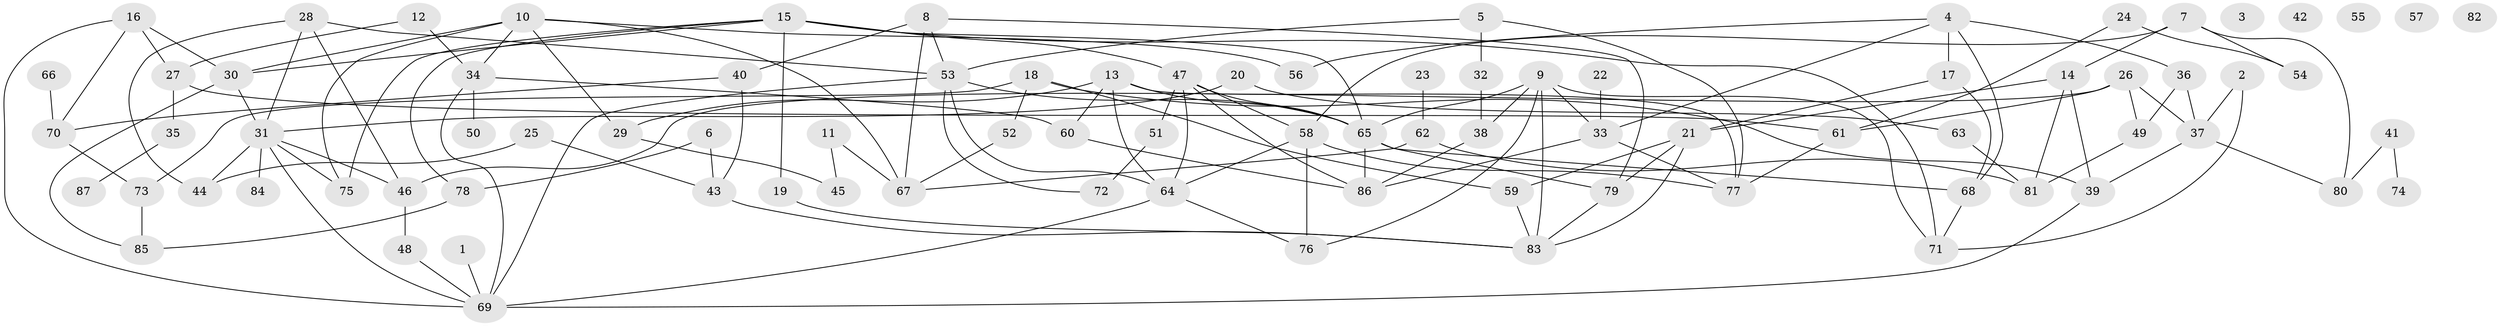 // Generated by graph-tools (version 1.1) at 2025/33/03/09/25 02:33:47]
// undirected, 87 vertices, 144 edges
graph export_dot {
graph [start="1"]
  node [color=gray90,style=filled];
  1;
  2;
  3;
  4;
  5;
  6;
  7;
  8;
  9;
  10;
  11;
  12;
  13;
  14;
  15;
  16;
  17;
  18;
  19;
  20;
  21;
  22;
  23;
  24;
  25;
  26;
  27;
  28;
  29;
  30;
  31;
  32;
  33;
  34;
  35;
  36;
  37;
  38;
  39;
  40;
  41;
  42;
  43;
  44;
  45;
  46;
  47;
  48;
  49;
  50;
  51;
  52;
  53;
  54;
  55;
  56;
  57;
  58;
  59;
  60;
  61;
  62;
  63;
  64;
  65;
  66;
  67;
  68;
  69;
  70;
  71;
  72;
  73;
  74;
  75;
  76;
  77;
  78;
  79;
  80;
  81;
  82;
  83;
  84;
  85;
  86;
  87;
  1 -- 69;
  2 -- 37;
  2 -- 71;
  4 -- 17;
  4 -- 33;
  4 -- 36;
  4 -- 56;
  4 -- 68;
  5 -- 32;
  5 -- 53;
  5 -- 77;
  6 -- 43;
  6 -- 78;
  7 -- 14;
  7 -- 54;
  7 -- 58;
  7 -- 80;
  8 -- 40;
  8 -- 53;
  8 -- 67;
  8 -- 79;
  9 -- 33;
  9 -- 38;
  9 -- 65;
  9 -- 71;
  9 -- 76;
  9 -- 83;
  10 -- 29;
  10 -- 30;
  10 -- 34;
  10 -- 56;
  10 -- 67;
  10 -- 75;
  11 -- 45;
  11 -- 67;
  12 -- 27;
  12 -- 34;
  13 -- 29;
  13 -- 60;
  13 -- 64;
  13 -- 65;
  13 -- 77;
  14 -- 21;
  14 -- 39;
  14 -- 81;
  15 -- 19;
  15 -- 30;
  15 -- 47;
  15 -- 65;
  15 -- 71;
  15 -- 75;
  15 -- 78;
  16 -- 27;
  16 -- 30;
  16 -- 69;
  16 -- 70;
  17 -- 21;
  17 -- 68;
  18 -- 39;
  18 -- 52;
  18 -- 59;
  18 -- 73;
  19 -- 83;
  20 -- 31;
  20 -- 63;
  21 -- 59;
  21 -- 79;
  21 -- 83;
  22 -- 33;
  23 -- 62;
  24 -- 54;
  24 -- 61;
  25 -- 43;
  25 -- 44;
  26 -- 37;
  26 -- 46;
  26 -- 49;
  26 -- 61;
  27 -- 35;
  27 -- 61;
  28 -- 31;
  28 -- 44;
  28 -- 46;
  28 -- 53;
  29 -- 45;
  30 -- 31;
  30 -- 85;
  31 -- 44;
  31 -- 46;
  31 -- 69;
  31 -- 75;
  31 -- 84;
  32 -- 38;
  33 -- 77;
  33 -- 86;
  34 -- 50;
  34 -- 60;
  34 -- 69;
  35 -- 87;
  36 -- 37;
  36 -- 49;
  37 -- 39;
  37 -- 80;
  38 -- 86;
  39 -- 69;
  40 -- 43;
  40 -- 70;
  41 -- 74;
  41 -- 80;
  43 -- 83;
  46 -- 48;
  47 -- 51;
  47 -- 58;
  47 -- 64;
  47 -- 65;
  47 -- 86;
  48 -- 69;
  49 -- 81;
  51 -- 72;
  52 -- 67;
  53 -- 64;
  53 -- 65;
  53 -- 69;
  53 -- 72;
  58 -- 64;
  58 -- 76;
  58 -- 77;
  59 -- 83;
  60 -- 86;
  61 -- 77;
  62 -- 67;
  62 -- 81;
  63 -- 81;
  64 -- 69;
  64 -- 76;
  65 -- 68;
  65 -- 79;
  65 -- 86;
  66 -- 70;
  68 -- 71;
  70 -- 73;
  73 -- 85;
  78 -- 85;
  79 -- 83;
}
